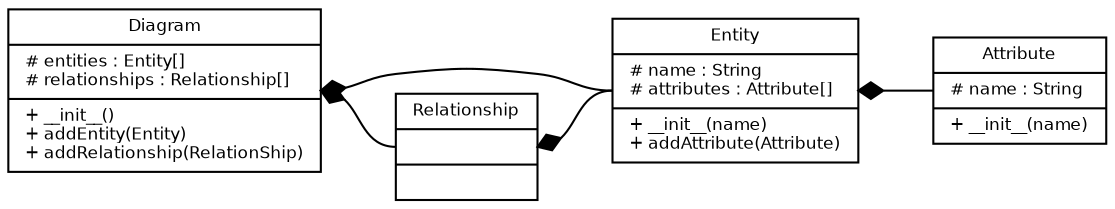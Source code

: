 digraph ER_Rep {
    graph [rankdir = "RL"];
    fontname = "Bitstream Vera Sans"
    fontsize = 8

    node [
        fontname = "Bitstream Vera Sans"
        fontsize = 8
        shape = "record"
    ]

    edge [
        fontname = "Bitstream Vera Sans"
        fontsize = 8
    ]
    
    ERDiagram[
        label="Diagram|\
# entities : Entity[]\l\
# relationships : Relationship[]\l|\
+ __init__()\l\
+ addEntity(Entity)\l\
+ addRelationship(RelationShip)\l"
    ]
    
    Entity[
        label="Entity|\
# name : String\l\
# attributes : Attribute[]\l|\
+ __init__(name)\l\
+ addAttribute(Attribute)\l"
    ]
    
    Attribute[
        label="Attribute|\
# name : String\l|\
+ __init__(name)\l"
    ]
    
    Relationship[
        label="Relationship| |"
]

    Entity -> ERDiagram [arrowhead=diamond, headport=e, tailport=w]
    Relationship -> ERDiagram [arrowhead=diamond, headport=e, tailport=w]
    Attribute -> Entity [arrowhead=diamond, headport=e, tailport=w]
    Entity -> Relationship [arrowhead=diamond, headport=e, tailport=w]

}
